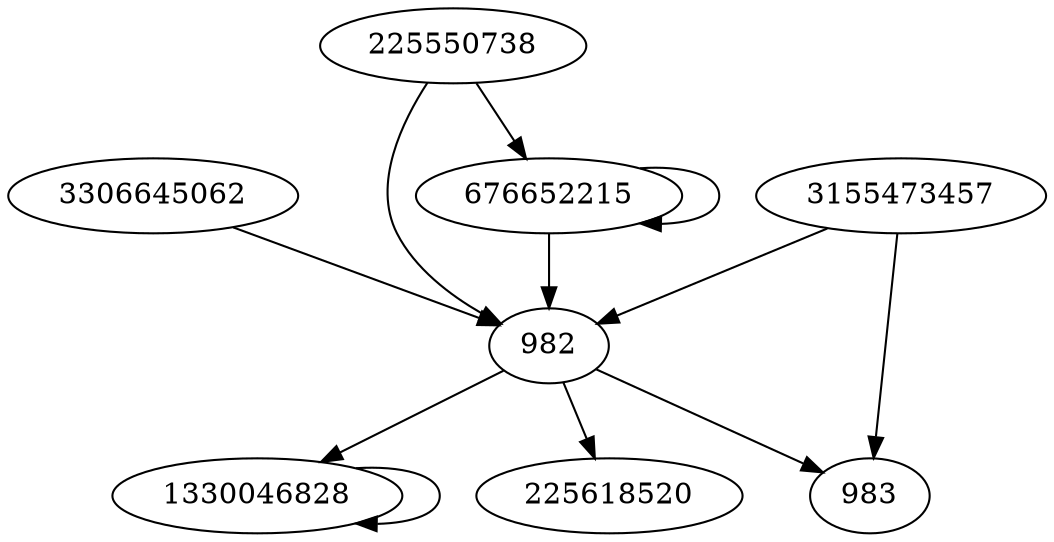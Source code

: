 digraph  {
3306645062;
1330046828;
3155473457;
225550738;
982;
983;
225618520;
676652215;
3306645062 -> 982;
1330046828 -> 1330046828;
3155473457 -> 982;
3155473457 -> 983;
225550738 -> 676652215;
225550738 -> 982;
982 -> 983;
982 -> 225618520;
982 -> 1330046828;
676652215 -> 982;
676652215 -> 676652215;
}
